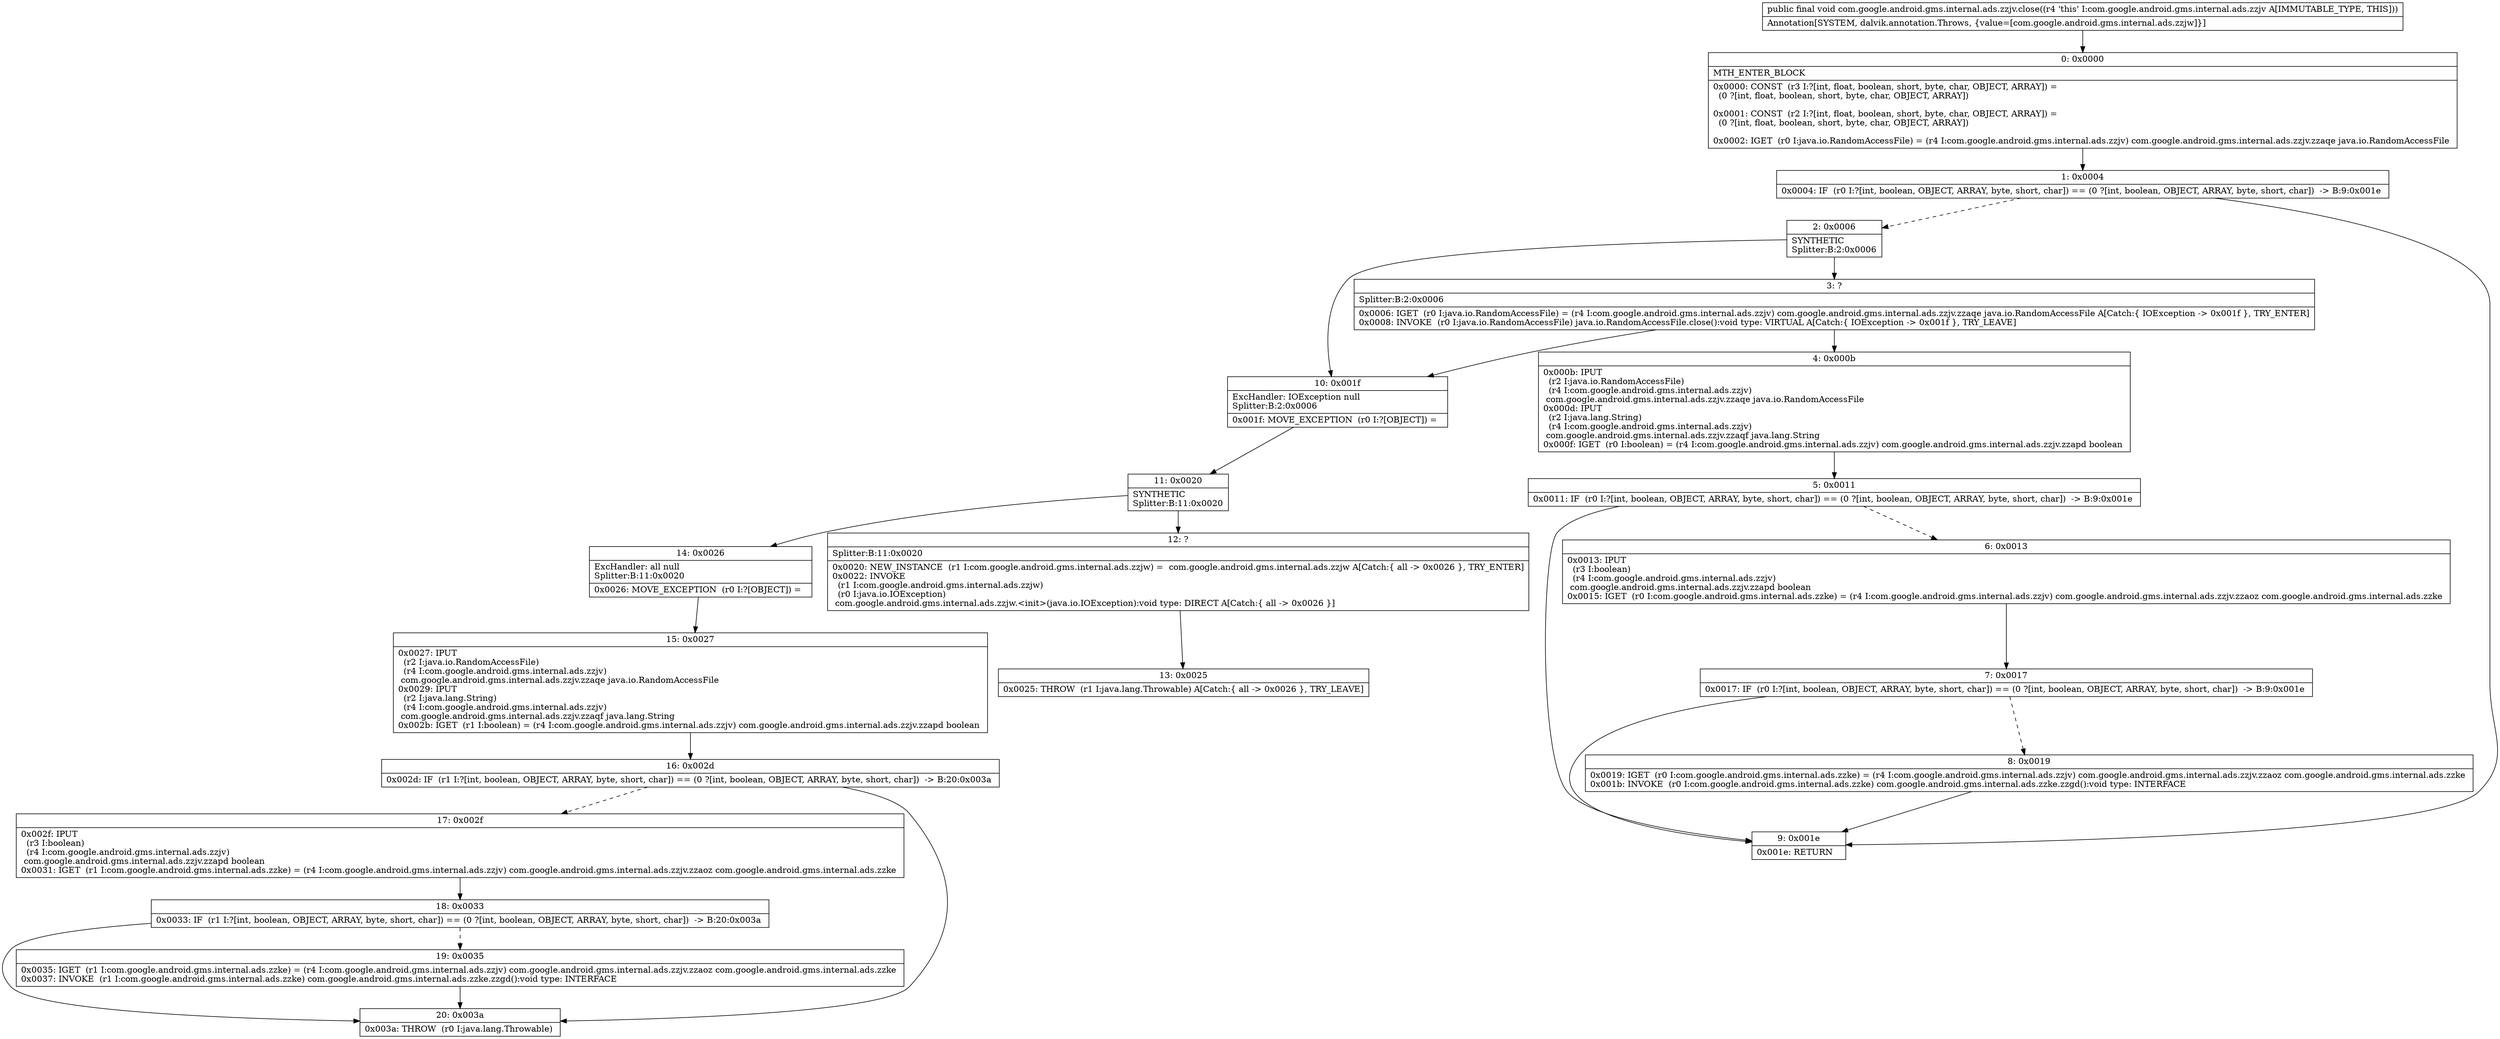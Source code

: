 digraph "CFG forcom.google.android.gms.internal.ads.zzjv.close()V" {
Node_0 [shape=record,label="{0\:\ 0x0000|MTH_ENTER_BLOCK\l|0x0000: CONST  (r3 I:?[int, float, boolean, short, byte, char, OBJECT, ARRAY]) = \l  (0 ?[int, float, boolean, short, byte, char, OBJECT, ARRAY])\l \l0x0001: CONST  (r2 I:?[int, float, boolean, short, byte, char, OBJECT, ARRAY]) = \l  (0 ?[int, float, boolean, short, byte, char, OBJECT, ARRAY])\l \l0x0002: IGET  (r0 I:java.io.RandomAccessFile) = (r4 I:com.google.android.gms.internal.ads.zzjv) com.google.android.gms.internal.ads.zzjv.zzaqe java.io.RandomAccessFile \l}"];
Node_1 [shape=record,label="{1\:\ 0x0004|0x0004: IF  (r0 I:?[int, boolean, OBJECT, ARRAY, byte, short, char]) == (0 ?[int, boolean, OBJECT, ARRAY, byte, short, char])  \-\> B:9:0x001e \l}"];
Node_2 [shape=record,label="{2\:\ 0x0006|SYNTHETIC\lSplitter:B:2:0x0006\l}"];
Node_3 [shape=record,label="{3\:\ ?|Splitter:B:2:0x0006\l|0x0006: IGET  (r0 I:java.io.RandomAccessFile) = (r4 I:com.google.android.gms.internal.ads.zzjv) com.google.android.gms.internal.ads.zzjv.zzaqe java.io.RandomAccessFile A[Catch:\{ IOException \-\> 0x001f \}, TRY_ENTER]\l0x0008: INVOKE  (r0 I:java.io.RandomAccessFile) java.io.RandomAccessFile.close():void type: VIRTUAL A[Catch:\{ IOException \-\> 0x001f \}, TRY_LEAVE]\l}"];
Node_4 [shape=record,label="{4\:\ 0x000b|0x000b: IPUT  \l  (r2 I:java.io.RandomAccessFile)\l  (r4 I:com.google.android.gms.internal.ads.zzjv)\l com.google.android.gms.internal.ads.zzjv.zzaqe java.io.RandomAccessFile \l0x000d: IPUT  \l  (r2 I:java.lang.String)\l  (r4 I:com.google.android.gms.internal.ads.zzjv)\l com.google.android.gms.internal.ads.zzjv.zzaqf java.lang.String \l0x000f: IGET  (r0 I:boolean) = (r4 I:com.google.android.gms.internal.ads.zzjv) com.google.android.gms.internal.ads.zzjv.zzapd boolean \l}"];
Node_5 [shape=record,label="{5\:\ 0x0011|0x0011: IF  (r0 I:?[int, boolean, OBJECT, ARRAY, byte, short, char]) == (0 ?[int, boolean, OBJECT, ARRAY, byte, short, char])  \-\> B:9:0x001e \l}"];
Node_6 [shape=record,label="{6\:\ 0x0013|0x0013: IPUT  \l  (r3 I:boolean)\l  (r4 I:com.google.android.gms.internal.ads.zzjv)\l com.google.android.gms.internal.ads.zzjv.zzapd boolean \l0x0015: IGET  (r0 I:com.google.android.gms.internal.ads.zzke) = (r4 I:com.google.android.gms.internal.ads.zzjv) com.google.android.gms.internal.ads.zzjv.zzaoz com.google.android.gms.internal.ads.zzke \l}"];
Node_7 [shape=record,label="{7\:\ 0x0017|0x0017: IF  (r0 I:?[int, boolean, OBJECT, ARRAY, byte, short, char]) == (0 ?[int, boolean, OBJECT, ARRAY, byte, short, char])  \-\> B:9:0x001e \l}"];
Node_8 [shape=record,label="{8\:\ 0x0019|0x0019: IGET  (r0 I:com.google.android.gms.internal.ads.zzke) = (r4 I:com.google.android.gms.internal.ads.zzjv) com.google.android.gms.internal.ads.zzjv.zzaoz com.google.android.gms.internal.ads.zzke \l0x001b: INVOKE  (r0 I:com.google.android.gms.internal.ads.zzke) com.google.android.gms.internal.ads.zzke.zzgd():void type: INTERFACE \l}"];
Node_9 [shape=record,label="{9\:\ 0x001e|0x001e: RETURN   \l}"];
Node_10 [shape=record,label="{10\:\ 0x001f|ExcHandler: IOException null\lSplitter:B:2:0x0006\l|0x001f: MOVE_EXCEPTION  (r0 I:?[OBJECT]) =  \l}"];
Node_11 [shape=record,label="{11\:\ 0x0020|SYNTHETIC\lSplitter:B:11:0x0020\l}"];
Node_12 [shape=record,label="{12\:\ ?|Splitter:B:11:0x0020\l|0x0020: NEW_INSTANCE  (r1 I:com.google.android.gms.internal.ads.zzjw) =  com.google.android.gms.internal.ads.zzjw A[Catch:\{ all \-\> 0x0026 \}, TRY_ENTER]\l0x0022: INVOKE  \l  (r1 I:com.google.android.gms.internal.ads.zzjw)\l  (r0 I:java.io.IOException)\l com.google.android.gms.internal.ads.zzjw.\<init\>(java.io.IOException):void type: DIRECT A[Catch:\{ all \-\> 0x0026 \}]\l}"];
Node_13 [shape=record,label="{13\:\ 0x0025|0x0025: THROW  (r1 I:java.lang.Throwable) A[Catch:\{ all \-\> 0x0026 \}, TRY_LEAVE]\l}"];
Node_14 [shape=record,label="{14\:\ 0x0026|ExcHandler: all null\lSplitter:B:11:0x0020\l|0x0026: MOVE_EXCEPTION  (r0 I:?[OBJECT]) =  \l}"];
Node_15 [shape=record,label="{15\:\ 0x0027|0x0027: IPUT  \l  (r2 I:java.io.RandomAccessFile)\l  (r4 I:com.google.android.gms.internal.ads.zzjv)\l com.google.android.gms.internal.ads.zzjv.zzaqe java.io.RandomAccessFile \l0x0029: IPUT  \l  (r2 I:java.lang.String)\l  (r4 I:com.google.android.gms.internal.ads.zzjv)\l com.google.android.gms.internal.ads.zzjv.zzaqf java.lang.String \l0x002b: IGET  (r1 I:boolean) = (r4 I:com.google.android.gms.internal.ads.zzjv) com.google.android.gms.internal.ads.zzjv.zzapd boolean \l}"];
Node_16 [shape=record,label="{16\:\ 0x002d|0x002d: IF  (r1 I:?[int, boolean, OBJECT, ARRAY, byte, short, char]) == (0 ?[int, boolean, OBJECT, ARRAY, byte, short, char])  \-\> B:20:0x003a \l}"];
Node_17 [shape=record,label="{17\:\ 0x002f|0x002f: IPUT  \l  (r3 I:boolean)\l  (r4 I:com.google.android.gms.internal.ads.zzjv)\l com.google.android.gms.internal.ads.zzjv.zzapd boolean \l0x0031: IGET  (r1 I:com.google.android.gms.internal.ads.zzke) = (r4 I:com.google.android.gms.internal.ads.zzjv) com.google.android.gms.internal.ads.zzjv.zzaoz com.google.android.gms.internal.ads.zzke \l}"];
Node_18 [shape=record,label="{18\:\ 0x0033|0x0033: IF  (r1 I:?[int, boolean, OBJECT, ARRAY, byte, short, char]) == (0 ?[int, boolean, OBJECT, ARRAY, byte, short, char])  \-\> B:20:0x003a \l}"];
Node_19 [shape=record,label="{19\:\ 0x0035|0x0035: IGET  (r1 I:com.google.android.gms.internal.ads.zzke) = (r4 I:com.google.android.gms.internal.ads.zzjv) com.google.android.gms.internal.ads.zzjv.zzaoz com.google.android.gms.internal.ads.zzke \l0x0037: INVOKE  (r1 I:com.google.android.gms.internal.ads.zzke) com.google.android.gms.internal.ads.zzke.zzgd():void type: INTERFACE \l}"];
Node_20 [shape=record,label="{20\:\ 0x003a|0x003a: THROW  (r0 I:java.lang.Throwable) \l}"];
MethodNode[shape=record,label="{public final void com.google.android.gms.internal.ads.zzjv.close((r4 'this' I:com.google.android.gms.internal.ads.zzjv A[IMMUTABLE_TYPE, THIS]))  | Annotation[SYSTEM, dalvik.annotation.Throws, \{value=[com.google.android.gms.internal.ads.zzjw]\}]\l}"];
MethodNode -> Node_0;
Node_0 -> Node_1;
Node_1 -> Node_2[style=dashed];
Node_1 -> Node_9;
Node_2 -> Node_3;
Node_2 -> Node_10;
Node_3 -> Node_4;
Node_3 -> Node_10;
Node_4 -> Node_5;
Node_5 -> Node_6[style=dashed];
Node_5 -> Node_9;
Node_6 -> Node_7;
Node_7 -> Node_8[style=dashed];
Node_7 -> Node_9;
Node_8 -> Node_9;
Node_10 -> Node_11;
Node_11 -> Node_12;
Node_11 -> Node_14;
Node_12 -> Node_13;
Node_14 -> Node_15;
Node_15 -> Node_16;
Node_16 -> Node_17[style=dashed];
Node_16 -> Node_20;
Node_17 -> Node_18;
Node_18 -> Node_19[style=dashed];
Node_18 -> Node_20;
Node_19 -> Node_20;
}

